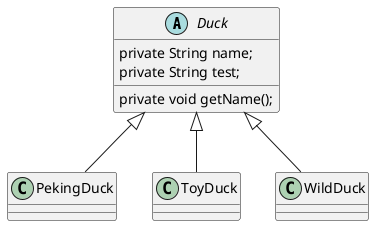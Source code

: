 @startuml

abstract class Duck {

   private String name;
   private String test;

   private void getName();

}


Duck <|--  PekingDuck
Duck <|-- ToyDuck
Duck <|-- WildDuck



@enduml
